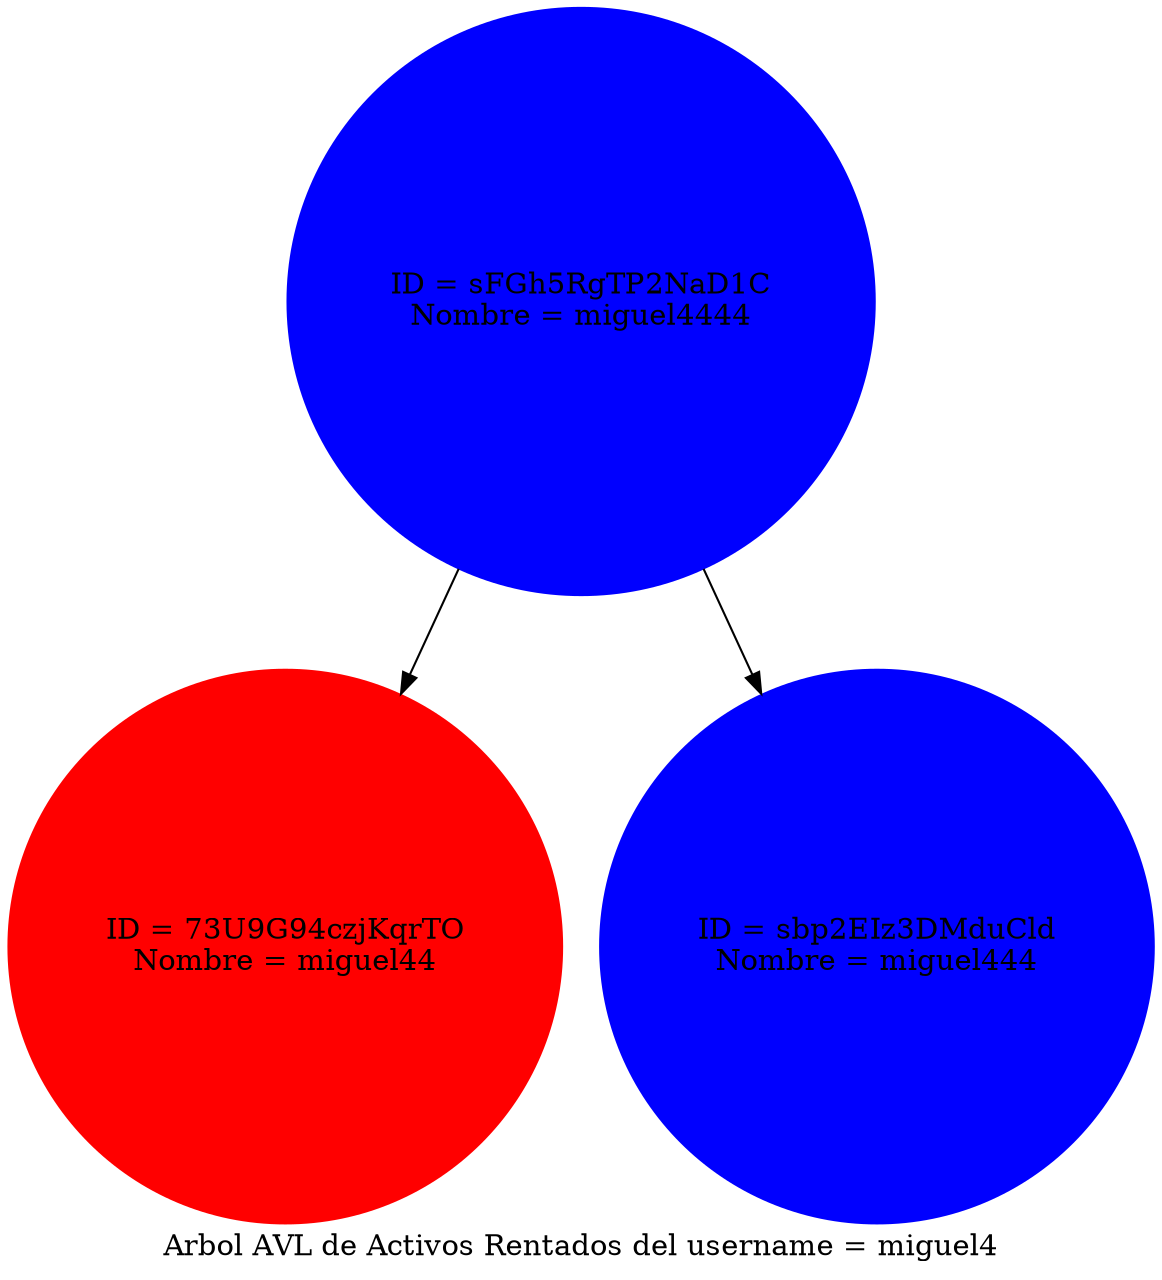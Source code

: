 digraph AVLTree {
	label="Arbol AVL de Activos Rentados del username = miguel4";
    node [shape=circle];
    "sFGh5RgTP2NaD1C" [color= blue, style=filled label="ID = sFGh5RgTP2NaD1C\nNombre = miguel4444"];
    "sFGh5RgTP2NaD1C" -> "73U9G94czjKqrTO";
    "73U9G94czjKqrTO" [color= red, style=filled label="ID = 73U9G94czjKqrTO\nNombre = miguel44"];
    "sFGh5RgTP2NaD1C" -> "sbp2EIz3DMduCld";
    "sbp2EIz3DMduCld" [color= blue, style=filled label="ID = sbp2EIz3DMduCld\nNombre = miguel444"];
}
